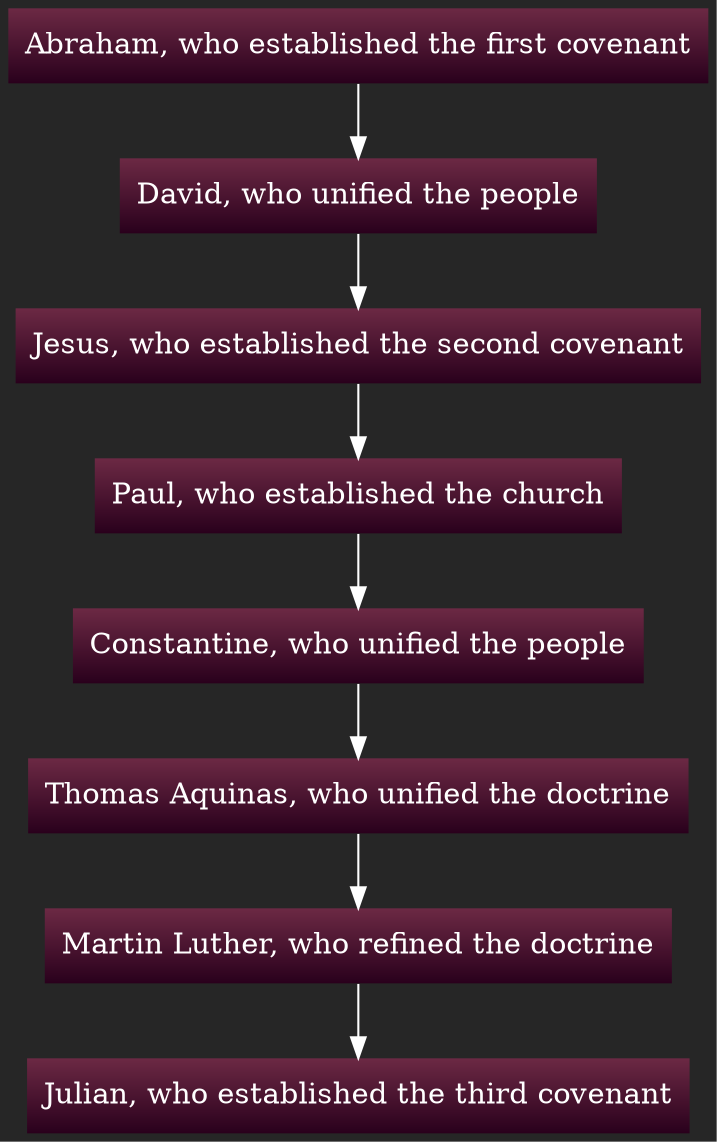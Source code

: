 digraph D {
rankdir = TB
style = filled
fontcolor = white
color = white
bgcolor = "#262626"
gradientangle = 0
dpi = 300
"cluster_65" [rankdir=TB, shape=box, penwidth=0, color=black, fontcolor=white, fillcolor="#6C2944:#29001C", style=filled, gradientangle=270.05, label="Abraham, who established the first covenant"]
"cluster_66" [rankdir=TB, shape=box, penwidth=0, color=black, fontcolor=white, fillcolor="#6C2944:#29001C", style=filled, gradientangle=270.05, label="David, who unified the people"]
"cluster_67" [rankdir=TB, shape=box, penwidth=0, color=black, fontcolor=white, fillcolor="#6C2944:#29001C", style=filled, gradientangle=270.05, label="Jesus, who established the second covenant"]
"cluster_68" [rankdir=TB, shape=box, penwidth=0, color=black, fontcolor=white, fillcolor="#6C2944:#29001C", style=filled, gradientangle=270.05, label="Paul, who established the church"]
"cluster_69" [rankdir=TB, shape=box, penwidth=0, color=black, fontcolor=white, fillcolor="#6C2944:#29001C", style=filled, gradientangle=270.05, label="Constantine, who unified the people"]
"cluster_70" [rankdir=TB, shape=box, penwidth=0, color=black, fontcolor=white, fillcolor="#6C2944:#29001C", style=filled, gradientangle=270.05, label="Thomas Aquinas, who unified the doctrine"]
"cluster_71" [rankdir=TB, shape=box, penwidth=0, color=black, fontcolor=white, fillcolor="#6C2944:#29001C", style=filled, gradientangle=270.05, label="Martin Luther, who refined the doctrine"]
"cluster_72" [rankdir=TB, shape=box, penwidth=0, color=black, fontcolor=white, fillcolor="#6C2944:#29001C", style=filled, gradientangle=270.05, label="Julian, who established the third covenant"]
"cluster_71" -> "cluster_72" [color=white, penwidth=1, ltail="cluster_71", lhead="cluster_72"]
"cluster_70" -> "cluster_71" [color=white, penwidth=1, ltail="cluster_71", lhead="cluster_72"]
"cluster_69" -> "cluster_70" [color=white, penwidth=1, ltail="cluster_71", lhead="cluster_72"]
"cluster_68" -> "cluster_69" [color=white, penwidth=1, ltail="cluster_71", lhead="cluster_72"]
"cluster_67" -> "cluster_68" [color=white, penwidth=1, ltail="cluster_71", lhead="cluster_72"]
"cluster_66" -> "cluster_67" [color=white, penwidth=1, ltail="cluster_71", lhead="cluster_72"]
"cluster_65" -> "cluster_66" [color=white, penwidth=1, ltail="cluster_71", lhead="cluster_72"]
}